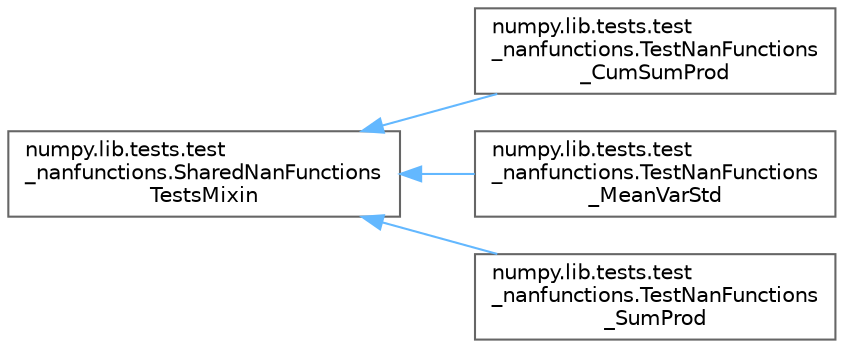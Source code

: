 digraph "Graphical Class Hierarchy"
{
 // LATEX_PDF_SIZE
  bgcolor="transparent";
  edge [fontname=Helvetica,fontsize=10,labelfontname=Helvetica,labelfontsize=10];
  node [fontname=Helvetica,fontsize=10,shape=box,height=0.2,width=0.4];
  rankdir="LR";
  Node0 [id="Node000000",label="numpy.lib.tests.test\l_nanfunctions.SharedNanFunctions\lTestsMixin",height=0.2,width=0.4,color="grey40", fillcolor="white", style="filled",URL="$d7/d56/classnumpy_1_1lib_1_1tests_1_1test__nanfunctions_1_1SharedNanFunctionsTestsMixin.html",tooltip=" "];
  Node0 -> Node1 [id="edge4401_Node000000_Node000001",dir="back",color="steelblue1",style="solid",tooltip=" "];
  Node1 [id="Node000001",label="numpy.lib.tests.test\l_nanfunctions.TestNanFunctions\l_CumSumProd",height=0.2,width=0.4,color="grey40", fillcolor="white", style="filled",URL="$db/d05/classnumpy_1_1lib_1_1tests_1_1test__nanfunctions_1_1TestNanFunctions__CumSumProd.html",tooltip=" "];
  Node0 -> Node2 [id="edge4402_Node000000_Node000002",dir="back",color="steelblue1",style="solid",tooltip=" "];
  Node2 [id="Node000002",label="numpy.lib.tests.test\l_nanfunctions.TestNanFunctions\l_MeanVarStd",height=0.2,width=0.4,color="grey40", fillcolor="white", style="filled",URL="$da/df2/classnumpy_1_1lib_1_1tests_1_1test__nanfunctions_1_1TestNanFunctions__MeanVarStd.html",tooltip=" "];
  Node0 -> Node3 [id="edge4403_Node000000_Node000003",dir="back",color="steelblue1",style="solid",tooltip=" "];
  Node3 [id="Node000003",label="numpy.lib.tests.test\l_nanfunctions.TestNanFunctions\l_SumProd",height=0.2,width=0.4,color="grey40", fillcolor="white", style="filled",URL="$df/dd1/classnumpy_1_1lib_1_1tests_1_1test__nanfunctions_1_1TestNanFunctions__SumProd.html",tooltip=" "];
}
